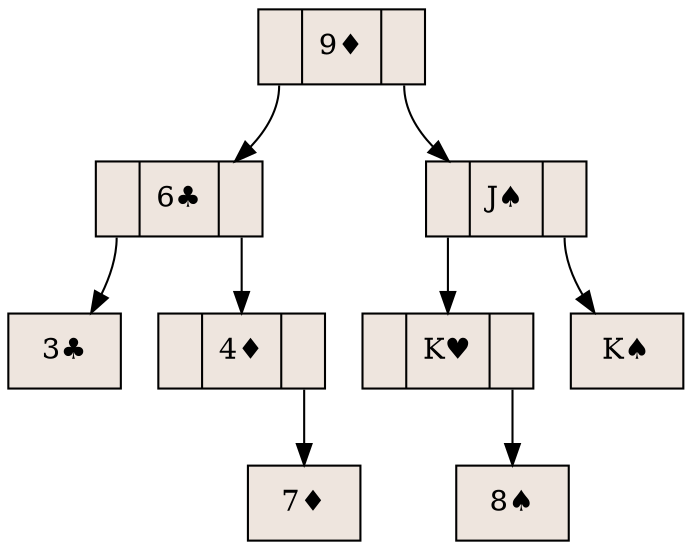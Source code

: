 digraph grafica{
rankdir=TB;
node [shape = record, style=filled, fillcolor=seashell2];
nodo2 [ label ="<C0>|9♦|<C1>"];
nodo1 [ label ="<C0>|6♣|<C1>"];
nodo3 [ label ="3♣"];
nodo1:C0->nodo3
nodo4 [ label ="<C0>|4♦|<C1>"];
nodo10 [ label ="7♦"];
nodo4:C1->nodo10
nodo1:C1->nodo4
nodo2:C0->nodo1
nodo8 [ label ="<C0>|J♠|<C1>"];
nodo7 [ label ="<C0>|K♥|<C1>"];
nodo6 [ label ="8♠"];
nodo7:C1->nodo6
nodo8:C0->nodo7
nodo11 [ label ="K♠"];
nodo8:C1->nodo11
nodo2:C1->nodo8
}
